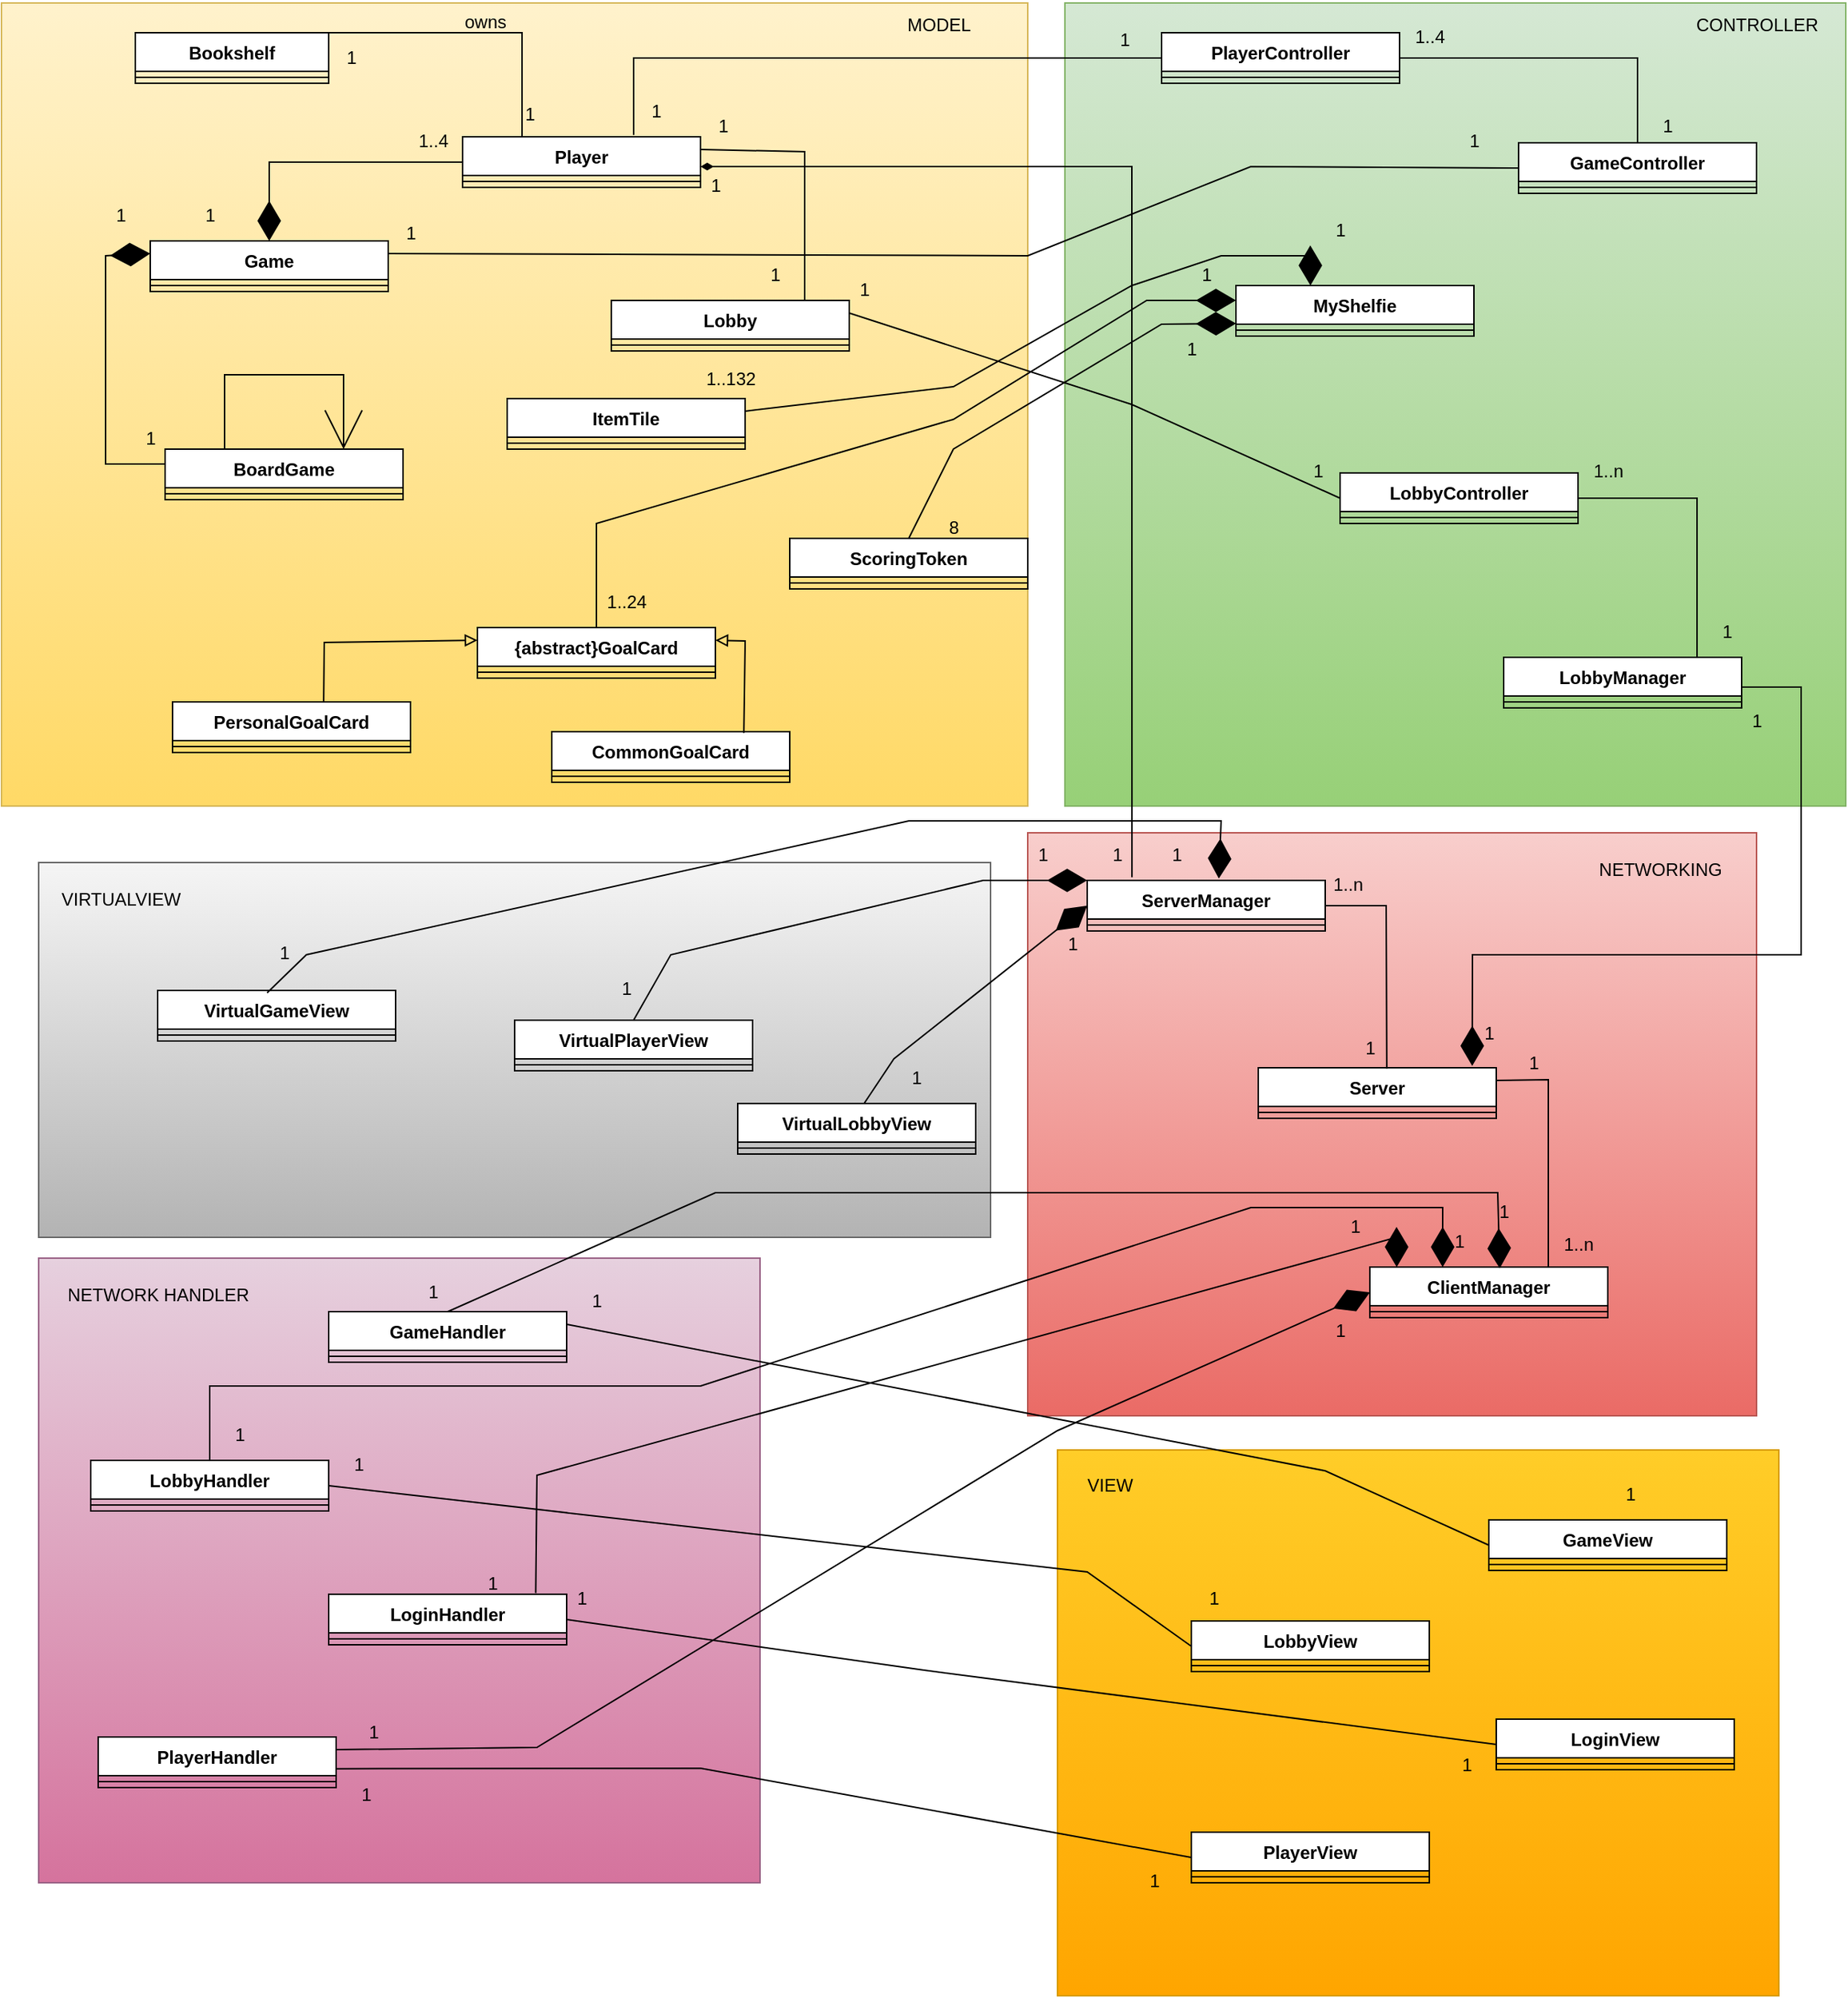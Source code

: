<mxfile version="21.1.8" type="device">
  <diagram id="C5RBs43oDa-KdzZeNtuy" name="Page-1">
    <mxGraphModel dx="3215" dy="1082" grid="1" gridSize="10" guides="1" tooltips="1" connect="1" arrows="1" fold="1" page="1" pageScale="1" pageWidth="1200" pageHeight="1920" math="0" shadow="0">
      <root>
        <mxCell id="WIyWlLk6GJQsqaUBKTNV-0" />
        <mxCell id="WIyWlLk6GJQsqaUBKTNV-1" parent="WIyWlLk6GJQsqaUBKTNV-0" />
        <mxCell id="8c5ajKfIK-UFhFimAFkt-215" value="" style="rounded=0;whiteSpace=wrap;html=1;fillColor=#ffcd28;gradientColor=#ffa500;strokeColor=#d79b00;" vertex="1" parent="WIyWlLk6GJQsqaUBKTNV-1">
          <mxGeometry x="660" y="983" width="485" height="367" as="geometry" />
        </mxCell>
        <mxCell id="8c5ajKfIK-UFhFimAFkt-214" value="" style="rounded=0;whiteSpace=wrap;html=1;fillColor=#e6d0de;gradientColor=#d5739d;strokeColor=#996185;" vertex="1" parent="WIyWlLk6GJQsqaUBKTNV-1">
          <mxGeometry x="-25" y="854" width="485" height="420" as="geometry" />
        </mxCell>
        <mxCell id="8c5ajKfIK-UFhFimAFkt-213" value="" style="rounded=0;whiteSpace=wrap;html=1;fillColor=#f8cecc;gradientColor=#ea6b66;strokeColor=#b85450;" vertex="1" parent="WIyWlLk6GJQsqaUBKTNV-1">
          <mxGeometry x="640" y="568" width="490" height="392" as="geometry" />
        </mxCell>
        <mxCell id="8c5ajKfIK-UFhFimAFkt-212" value="" style="rounded=0;whiteSpace=wrap;html=1;fillColor=#f5f5f5;gradientColor=#b3b3b3;strokeColor=#666666;" vertex="1" parent="WIyWlLk6GJQsqaUBKTNV-1">
          <mxGeometry x="-25" y="588" width="640" height="252" as="geometry" />
        </mxCell>
        <mxCell id="8c5ajKfIK-UFhFimAFkt-211" value="" style="rounded=0;whiteSpace=wrap;html=1;fillColor=#d5e8d4;gradientColor=#97d077;strokeColor=#82b366;" vertex="1" parent="WIyWlLk6GJQsqaUBKTNV-1">
          <mxGeometry x="665" y="10" width="525" height="540" as="geometry" />
        </mxCell>
        <mxCell id="8c5ajKfIK-UFhFimAFkt-210" value="" style="rounded=0;whiteSpace=wrap;html=1;fillColor=#fff2cc;strokeColor=#d6b656;gradientColor=#ffd966;" vertex="1" parent="WIyWlLk6GJQsqaUBKTNV-1">
          <mxGeometry x="-50" y="10" width="690" height="540" as="geometry" />
        </mxCell>
        <mxCell id="8c5ajKfIK-UFhFimAFkt-1" value="Bookshelf" style="swimlane;fontStyle=1;align=center;verticalAlign=top;childLayout=stackLayout;horizontal=1;startSize=26;horizontalStack=0;resizeParent=1;resizeParentMax=0;resizeLast=0;collapsible=1;marginBottom=0;whiteSpace=wrap;html=1;" vertex="1" parent="WIyWlLk6GJQsqaUBKTNV-1">
          <mxGeometry x="40" y="30" width="130" height="34" as="geometry" />
        </mxCell>
        <mxCell id="8c5ajKfIK-UFhFimAFkt-3" value="" style="line;strokeWidth=1;fillColor=none;align=left;verticalAlign=middle;spacingTop=-1;spacingLeft=3;spacingRight=3;rotatable=0;labelPosition=right;points=[];portConstraint=eastwest;strokeColor=inherit;" vertex="1" parent="8c5ajKfIK-UFhFimAFkt-1">
          <mxGeometry y="26" width="130" height="8" as="geometry" />
        </mxCell>
        <mxCell id="8c5ajKfIK-UFhFimAFkt-5" value="MyShelfie" style="swimlane;fontStyle=1;align=center;verticalAlign=top;childLayout=stackLayout;horizontal=1;startSize=26;horizontalStack=0;resizeParent=1;resizeParentMax=0;resizeLast=0;collapsible=1;marginBottom=0;whiteSpace=wrap;html=1;" vertex="1" parent="WIyWlLk6GJQsqaUBKTNV-1">
          <mxGeometry x="780" y="200" width="160" height="34" as="geometry" />
        </mxCell>
        <mxCell id="8c5ajKfIK-UFhFimAFkt-7" value="" style="line;strokeWidth=1;fillColor=none;align=left;verticalAlign=middle;spacingTop=-1;spacingLeft=3;spacingRight=3;rotatable=0;labelPosition=right;points=[];portConstraint=eastwest;strokeColor=inherit;" vertex="1" parent="8c5ajKfIK-UFhFimAFkt-5">
          <mxGeometry y="26" width="160" height="8" as="geometry" />
        </mxCell>
        <mxCell id="8c5ajKfIK-UFhFimAFkt-9" value="Player" style="swimlane;fontStyle=1;align=center;verticalAlign=top;childLayout=stackLayout;horizontal=1;startSize=26;horizontalStack=0;resizeParent=1;resizeParentMax=0;resizeLast=0;collapsible=1;marginBottom=0;whiteSpace=wrap;html=1;" vertex="1" parent="WIyWlLk6GJQsqaUBKTNV-1">
          <mxGeometry x="260" y="100" width="160" height="34" as="geometry" />
        </mxCell>
        <mxCell id="8c5ajKfIK-UFhFimAFkt-11" value="" style="line;strokeWidth=1;fillColor=none;align=left;verticalAlign=middle;spacingTop=-1;spacingLeft=3;spacingRight=3;rotatable=0;labelPosition=right;points=[];portConstraint=eastwest;strokeColor=inherit;" vertex="1" parent="8c5ajKfIK-UFhFimAFkt-9">
          <mxGeometry y="26" width="160" height="8" as="geometry" />
        </mxCell>
        <mxCell id="8c5ajKfIK-UFhFimAFkt-13" value="BoardGame" style="swimlane;fontStyle=1;align=center;verticalAlign=top;childLayout=stackLayout;horizontal=1;startSize=26;horizontalStack=0;resizeParent=1;resizeParentMax=0;resizeLast=0;collapsible=1;marginBottom=0;whiteSpace=wrap;html=1;" vertex="1" parent="WIyWlLk6GJQsqaUBKTNV-1">
          <mxGeometry x="60" y="310" width="160" height="34" as="geometry" />
        </mxCell>
        <mxCell id="8c5ajKfIK-UFhFimAFkt-15" value="" style="line;strokeWidth=1;fillColor=none;align=left;verticalAlign=middle;spacingTop=-1;spacingLeft=3;spacingRight=3;rotatable=0;labelPosition=right;points=[];portConstraint=eastwest;strokeColor=inherit;" vertex="1" parent="8c5ajKfIK-UFhFimAFkt-13">
          <mxGeometry y="26" width="160" height="8" as="geometry" />
        </mxCell>
        <mxCell id="8c5ajKfIK-UFhFimAFkt-17" value="Game" style="swimlane;fontStyle=1;align=center;verticalAlign=top;childLayout=stackLayout;horizontal=1;startSize=26;horizontalStack=0;resizeParent=1;resizeParentMax=0;resizeLast=0;collapsible=1;marginBottom=0;whiteSpace=wrap;html=1;" vertex="1" parent="WIyWlLk6GJQsqaUBKTNV-1">
          <mxGeometry x="50" y="170" width="160" height="34" as="geometry" />
        </mxCell>
        <mxCell id="8c5ajKfIK-UFhFimAFkt-19" value="" style="line;strokeWidth=1;fillColor=none;align=left;verticalAlign=middle;spacingTop=-1;spacingLeft=3;spacingRight=3;rotatable=0;labelPosition=right;points=[];portConstraint=eastwest;strokeColor=inherit;" vertex="1" parent="8c5ajKfIK-UFhFimAFkt-17">
          <mxGeometry y="26" width="160" height="8" as="geometry" />
        </mxCell>
        <mxCell id="8c5ajKfIK-UFhFimAFkt-21" value="ScoringToken" style="swimlane;fontStyle=1;align=center;verticalAlign=top;childLayout=stackLayout;horizontal=1;startSize=26;horizontalStack=0;resizeParent=1;resizeParentMax=0;resizeLast=0;collapsible=1;marginBottom=0;whiteSpace=wrap;html=1;" vertex="1" parent="WIyWlLk6GJQsqaUBKTNV-1">
          <mxGeometry x="480" y="370" width="160" height="34" as="geometry" />
        </mxCell>
        <mxCell id="8c5ajKfIK-UFhFimAFkt-23" value="" style="line;strokeWidth=1;fillColor=none;align=left;verticalAlign=middle;spacingTop=-1;spacingLeft=3;spacingRight=3;rotatable=0;labelPosition=right;points=[];portConstraint=eastwest;strokeColor=inherit;" vertex="1" parent="8c5ajKfIK-UFhFimAFkt-21">
          <mxGeometry y="26" width="160" height="8" as="geometry" />
        </mxCell>
        <mxCell id="8c5ajKfIK-UFhFimAFkt-25" value="PersonalGoalCard" style="swimlane;fontStyle=1;align=center;verticalAlign=top;childLayout=stackLayout;horizontal=1;startSize=26;horizontalStack=0;resizeParent=1;resizeParentMax=0;resizeLast=0;collapsible=1;marginBottom=0;whiteSpace=wrap;html=1;" vertex="1" parent="WIyWlLk6GJQsqaUBKTNV-1">
          <mxGeometry x="65" y="480" width="160" height="34" as="geometry" />
        </mxCell>
        <mxCell id="8c5ajKfIK-UFhFimAFkt-27" value="" style="line;strokeWidth=1;fillColor=none;align=left;verticalAlign=middle;spacingTop=-1;spacingLeft=3;spacingRight=3;rotatable=0;labelPosition=right;points=[];portConstraint=eastwest;strokeColor=inherit;" vertex="1" parent="8c5ajKfIK-UFhFimAFkt-25">
          <mxGeometry y="26" width="160" height="8" as="geometry" />
        </mxCell>
        <mxCell id="8c5ajKfIK-UFhFimAFkt-29" value="CommonGoalCard" style="swimlane;fontStyle=1;align=center;verticalAlign=top;childLayout=stackLayout;horizontal=1;startSize=26;horizontalStack=0;resizeParent=1;resizeParentMax=0;resizeLast=0;collapsible=1;marginBottom=0;whiteSpace=wrap;html=1;" vertex="1" parent="WIyWlLk6GJQsqaUBKTNV-1">
          <mxGeometry x="320" y="500" width="160" height="34" as="geometry" />
        </mxCell>
        <mxCell id="8c5ajKfIK-UFhFimAFkt-31" value="" style="line;strokeWidth=1;fillColor=none;align=left;verticalAlign=middle;spacingTop=-1;spacingLeft=3;spacingRight=3;rotatable=0;labelPosition=right;points=[];portConstraint=eastwest;strokeColor=inherit;" vertex="1" parent="8c5ajKfIK-UFhFimAFkt-29">
          <mxGeometry y="26" width="160" height="8" as="geometry" />
        </mxCell>
        <mxCell id="8c5ajKfIK-UFhFimAFkt-33" value="PlayerController" style="swimlane;fontStyle=1;align=center;verticalAlign=top;childLayout=stackLayout;horizontal=1;startSize=26;horizontalStack=0;resizeParent=1;resizeParentMax=0;resizeLast=0;collapsible=1;marginBottom=0;whiteSpace=wrap;html=1;" vertex="1" parent="WIyWlLk6GJQsqaUBKTNV-1">
          <mxGeometry x="730" y="30" width="160" height="34" as="geometry" />
        </mxCell>
        <mxCell id="8c5ajKfIK-UFhFimAFkt-35" value="" style="line;strokeWidth=1;fillColor=none;align=left;verticalAlign=middle;spacingTop=-1;spacingLeft=3;spacingRight=3;rotatable=0;labelPosition=right;points=[];portConstraint=eastwest;strokeColor=inherit;" vertex="1" parent="8c5ajKfIK-UFhFimAFkt-33">
          <mxGeometry y="26" width="160" height="8" as="geometry" />
        </mxCell>
        <mxCell id="8c5ajKfIK-UFhFimAFkt-37" value="{abstract}GoalCard" style="swimlane;fontStyle=1;align=center;verticalAlign=top;childLayout=stackLayout;horizontal=1;startSize=26;horizontalStack=0;resizeParent=1;resizeParentMax=0;resizeLast=0;collapsible=1;marginBottom=0;whiteSpace=wrap;html=1;" vertex="1" parent="WIyWlLk6GJQsqaUBKTNV-1">
          <mxGeometry x="270" y="430" width="160" height="34" as="geometry" />
        </mxCell>
        <mxCell id="8c5ajKfIK-UFhFimAFkt-39" value="" style="line;strokeWidth=1;fillColor=none;align=left;verticalAlign=middle;spacingTop=-1;spacingLeft=3;spacingRight=3;rotatable=0;labelPosition=right;points=[];portConstraint=eastwest;strokeColor=inherit;" vertex="1" parent="8c5ajKfIK-UFhFimAFkt-37">
          <mxGeometry y="26" width="160" height="8" as="geometry" />
        </mxCell>
        <mxCell id="8c5ajKfIK-UFhFimAFkt-41" value="GameController" style="swimlane;fontStyle=1;align=center;verticalAlign=top;childLayout=stackLayout;horizontal=1;startSize=26;horizontalStack=0;resizeParent=1;resizeParentMax=0;resizeLast=0;collapsible=1;marginBottom=0;whiteSpace=wrap;html=1;" vertex="1" parent="WIyWlLk6GJQsqaUBKTNV-1">
          <mxGeometry x="970" y="104" width="160" height="34" as="geometry" />
        </mxCell>
        <mxCell id="8c5ajKfIK-UFhFimAFkt-43" value="" style="line;strokeWidth=1;fillColor=none;align=left;verticalAlign=middle;spacingTop=-1;spacingLeft=3;spacingRight=3;rotatable=0;labelPosition=right;points=[];portConstraint=eastwest;strokeColor=inherit;" vertex="1" parent="8c5ajKfIK-UFhFimAFkt-41">
          <mxGeometry y="26" width="160" height="8" as="geometry" />
        </mxCell>
        <mxCell id="8c5ajKfIK-UFhFimAFkt-45" value="ItemTile" style="swimlane;fontStyle=1;align=center;verticalAlign=top;childLayout=stackLayout;horizontal=1;startSize=26;horizontalStack=0;resizeParent=1;resizeParentMax=0;resizeLast=0;collapsible=1;marginBottom=0;whiteSpace=wrap;html=1;" vertex="1" parent="WIyWlLk6GJQsqaUBKTNV-1">
          <mxGeometry x="290" y="276" width="160" height="34" as="geometry" />
        </mxCell>
        <mxCell id="8c5ajKfIK-UFhFimAFkt-47" value="" style="line;strokeWidth=1;fillColor=none;align=left;verticalAlign=middle;spacingTop=-1;spacingLeft=3;spacingRight=3;rotatable=0;labelPosition=right;points=[];portConstraint=eastwest;strokeColor=inherit;" vertex="1" parent="8c5ajKfIK-UFhFimAFkt-45">
          <mxGeometry y="26" width="160" height="8" as="geometry" />
        </mxCell>
        <mxCell id="8c5ajKfIK-UFhFimAFkt-49" value="LobbyManager" style="swimlane;fontStyle=1;align=center;verticalAlign=top;childLayout=stackLayout;horizontal=1;startSize=26;horizontalStack=0;resizeParent=1;resizeParentMax=0;resizeLast=0;collapsible=1;marginBottom=0;whiteSpace=wrap;html=1;" vertex="1" parent="WIyWlLk6GJQsqaUBKTNV-1">
          <mxGeometry x="960" y="450" width="160" height="34" as="geometry" />
        </mxCell>
        <mxCell id="8c5ajKfIK-UFhFimAFkt-51" value="" style="line;strokeWidth=1;fillColor=none;align=left;verticalAlign=middle;spacingTop=-1;spacingLeft=3;spacingRight=3;rotatable=0;labelPosition=right;points=[];portConstraint=eastwest;strokeColor=inherit;" vertex="1" parent="8c5ajKfIK-UFhFimAFkt-49">
          <mxGeometry y="26" width="160" height="8" as="geometry" />
        </mxCell>
        <mxCell id="8c5ajKfIK-UFhFimAFkt-53" value="LobbyController" style="swimlane;fontStyle=1;align=center;verticalAlign=top;childLayout=stackLayout;horizontal=1;startSize=26;horizontalStack=0;resizeParent=1;resizeParentMax=0;resizeLast=0;collapsible=1;marginBottom=0;whiteSpace=wrap;html=1;" vertex="1" parent="WIyWlLk6GJQsqaUBKTNV-1">
          <mxGeometry x="850" y="326" width="160" height="34" as="geometry" />
        </mxCell>
        <mxCell id="8c5ajKfIK-UFhFimAFkt-55" value="" style="line;strokeWidth=1;fillColor=none;align=left;verticalAlign=middle;spacingTop=-1;spacingLeft=3;spacingRight=3;rotatable=0;labelPosition=right;points=[];portConstraint=eastwest;strokeColor=inherit;" vertex="1" parent="8c5ajKfIK-UFhFimAFkt-53">
          <mxGeometry y="26" width="160" height="8" as="geometry" />
        </mxCell>
        <mxCell id="8c5ajKfIK-UFhFimAFkt-57" value="Lobby" style="swimlane;fontStyle=1;align=center;verticalAlign=top;childLayout=stackLayout;horizontal=1;startSize=26;horizontalStack=0;resizeParent=1;resizeParentMax=0;resizeLast=0;collapsible=1;marginBottom=0;whiteSpace=wrap;html=1;" vertex="1" parent="WIyWlLk6GJQsqaUBKTNV-1">
          <mxGeometry x="360" y="210" width="160" height="34" as="geometry" />
        </mxCell>
        <mxCell id="8c5ajKfIK-UFhFimAFkt-59" value="" style="line;strokeWidth=1;fillColor=none;align=left;verticalAlign=middle;spacingTop=-1;spacingLeft=3;spacingRight=3;rotatable=0;labelPosition=right;points=[];portConstraint=eastwest;strokeColor=inherit;" vertex="1" parent="8c5ajKfIK-UFhFimAFkt-57">
          <mxGeometry y="26" width="160" height="8" as="geometry" />
        </mxCell>
        <mxCell id="8c5ajKfIK-UFhFimAFkt-61" value="VirtualLobbyView" style="swimlane;fontStyle=1;align=center;verticalAlign=top;childLayout=stackLayout;horizontal=1;startSize=26;horizontalStack=0;resizeParent=1;resizeParentMax=0;resizeLast=0;collapsible=1;marginBottom=0;whiteSpace=wrap;html=1;" vertex="1" parent="WIyWlLk6GJQsqaUBKTNV-1">
          <mxGeometry x="445" y="750" width="160" height="34" as="geometry" />
        </mxCell>
        <mxCell id="8c5ajKfIK-UFhFimAFkt-63" value="" style="line;strokeWidth=1;fillColor=none;align=left;verticalAlign=middle;spacingTop=-1;spacingLeft=3;spacingRight=3;rotatable=0;labelPosition=right;points=[];portConstraint=eastwest;strokeColor=inherit;" vertex="1" parent="8c5ajKfIK-UFhFimAFkt-61">
          <mxGeometry y="26" width="160" height="8" as="geometry" />
        </mxCell>
        <mxCell id="8c5ajKfIK-UFhFimAFkt-65" value="VirtualPlayerView" style="swimlane;fontStyle=1;align=center;verticalAlign=top;childLayout=stackLayout;horizontal=1;startSize=26;horizontalStack=0;resizeParent=1;resizeParentMax=0;resizeLast=0;collapsible=1;marginBottom=0;whiteSpace=wrap;html=1;" vertex="1" parent="WIyWlLk6GJQsqaUBKTNV-1">
          <mxGeometry x="295" y="694" width="160" height="34" as="geometry" />
        </mxCell>
        <mxCell id="8c5ajKfIK-UFhFimAFkt-67" value="" style="line;strokeWidth=1;fillColor=none;align=left;verticalAlign=middle;spacingTop=-1;spacingLeft=3;spacingRight=3;rotatable=0;labelPosition=right;points=[];portConstraint=eastwest;strokeColor=inherit;" vertex="1" parent="8c5ajKfIK-UFhFimAFkt-65">
          <mxGeometry y="26" width="160" height="8" as="geometry" />
        </mxCell>
        <mxCell id="8c5ajKfIK-UFhFimAFkt-69" value="VirtualGameView" style="swimlane;fontStyle=1;align=center;verticalAlign=top;childLayout=stackLayout;horizontal=1;startSize=26;horizontalStack=0;resizeParent=1;resizeParentMax=0;resizeLast=0;collapsible=1;marginBottom=0;whiteSpace=wrap;html=1;" vertex="1" parent="WIyWlLk6GJQsqaUBKTNV-1">
          <mxGeometry x="55" y="674" width="160" height="34" as="geometry" />
        </mxCell>
        <mxCell id="8c5ajKfIK-UFhFimAFkt-71" value="" style="line;strokeWidth=1;fillColor=none;align=left;verticalAlign=middle;spacingTop=-1;spacingLeft=3;spacingRight=3;rotatable=0;labelPosition=right;points=[];portConstraint=eastwest;strokeColor=inherit;" vertex="1" parent="8c5ajKfIK-UFhFimAFkt-69">
          <mxGeometry y="26" width="160" height="8" as="geometry" />
        </mxCell>
        <mxCell id="8c5ajKfIK-UFhFimAFkt-73" value="ClientManager" style="swimlane;fontStyle=1;align=center;verticalAlign=top;childLayout=stackLayout;horizontal=1;startSize=26;horizontalStack=0;resizeParent=1;resizeParentMax=0;resizeLast=0;collapsible=1;marginBottom=0;whiteSpace=wrap;html=1;" vertex="1" parent="WIyWlLk6GJQsqaUBKTNV-1">
          <mxGeometry x="870" y="860" width="160" height="34" as="geometry" />
        </mxCell>
        <mxCell id="8c5ajKfIK-UFhFimAFkt-75" value="" style="line;strokeWidth=1;fillColor=none;align=left;verticalAlign=middle;spacingTop=-1;spacingLeft=3;spacingRight=3;rotatable=0;labelPosition=right;points=[];portConstraint=eastwest;strokeColor=inherit;" vertex="1" parent="8c5ajKfIK-UFhFimAFkt-73">
          <mxGeometry y="26" width="160" height="8" as="geometry" />
        </mxCell>
        <mxCell id="8c5ajKfIK-UFhFimAFkt-77" value="Server" style="swimlane;fontStyle=1;align=center;verticalAlign=top;childLayout=stackLayout;horizontal=1;startSize=26;horizontalStack=0;resizeParent=1;resizeParentMax=0;resizeLast=0;collapsible=1;marginBottom=0;whiteSpace=wrap;html=1;" vertex="1" parent="WIyWlLk6GJQsqaUBKTNV-1">
          <mxGeometry x="795" y="726" width="160" height="34" as="geometry" />
        </mxCell>
        <mxCell id="8c5ajKfIK-UFhFimAFkt-79" value="" style="line;strokeWidth=1;fillColor=none;align=left;verticalAlign=middle;spacingTop=-1;spacingLeft=3;spacingRight=3;rotatable=0;labelPosition=right;points=[];portConstraint=eastwest;strokeColor=inherit;" vertex="1" parent="8c5ajKfIK-UFhFimAFkt-77">
          <mxGeometry y="26" width="160" height="8" as="geometry" />
        </mxCell>
        <mxCell id="8c5ajKfIK-UFhFimAFkt-81" value="ServerManager" style="swimlane;fontStyle=1;align=center;verticalAlign=top;childLayout=stackLayout;horizontal=1;startSize=26;horizontalStack=0;resizeParent=1;resizeParentMax=0;resizeLast=0;collapsible=1;marginBottom=0;whiteSpace=wrap;html=1;" vertex="1" parent="WIyWlLk6GJQsqaUBKTNV-1">
          <mxGeometry x="680" y="600" width="160" height="34" as="geometry" />
        </mxCell>
        <mxCell id="8c5ajKfIK-UFhFimAFkt-83" value="" style="line;strokeWidth=1;fillColor=none;align=left;verticalAlign=middle;spacingTop=-1;spacingLeft=3;spacingRight=3;rotatable=0;labelPosition=right;points=[];portConstraint=eastwest;strokeColor=inherit;" vertex="1" parent="8c5ajKfIK-UFhFimAFkt-81">
          <mxGeometry y="26" width="160" height="8" as="geometry" />
        </mxCell>
        <mxCell id="8c5ajKfIK-UFhFimAFkt-85" value="" style="endArrow=none;endFill=0;endSize=24;html=1;rounded=0;exitX=1;exitY=0;exitDx=0;exitDy=0;entryX=0.25;entryY=0;entryDx=0;entryDy=0;" edge="1" parent="WIyWlLk6GJQsqaUBKTNV-1" source="8c5ajKfIK-UFhFimAFkt-1" target="8c5ajKfIK-UFhFimAFkt-9">
          <mxGeometry width="160" relative="1" as="geometry">
            <mxPoint x="120" y="82.63" as="sourcePoint" />
            <mxPoint x="280" y="82.63" as="targetPoint" />
            <Array as="points">
              <mxPoint x="300" y="30" />
            </Array>
          </mxGeometry>
        </mxCell>
        <mxCell id="8c5ajKfIK-UFhFimAFkt-86" value="owns" style="text;html=1;align=center;verticalAlign=middle;resizable=0;points=[];autosize=1;strokeColor=none;fillColor=none;" vertex="1" parent="WIyWlLk6GJQsqaUBKTNV-1">
          <mxGeometry x="250" y="8" width="50" height="30" as="geometry" />
        </mxCell>
        <mxCell id="8c5ajKfIK-UFhFimAFkt-87" value="1" style="text;html=1;align=center;verticalAlign=middle;resizable=0;points=[];autosize=1;strokeColor=none;fillColor=none;" vertex="1" parent="WIyWlLk6GJQsqaUBKTNV-1">
          <mxGeometry x="170" y="32" width="30" height="30" as="geometry" />
        </mxCell>
        <mxCell id="8c5ajKfIK-UFhFimAFkt-88" value="1" style="text;html=1;align=center;verticalAlign=middle;resizable=0;points=[];autosize=1;strokeColor=none;fillColor=none;" vertex="1" parent="WIyWlLk6GJQsqaUBKTNV-1">
          <mxGeometry x="290" y="70" width="30" height="30" as="geometry" />
        </mxCell>
        <mxCell id="8c5ajKfIK-UFhFimAFkt-89" value="" style="endArrow=diamondThin;endFill=1;endSize=24;html=1;rounded=0;exitX=0;exitY=0.5;exitDx=0;exitDy=0;entryX=0.5;entryY=0;entryDx=0;entryDy=0;" edge="1" parent="WIyWlLk6GJQsqaUBKTNV-1" source="8c5ajKfIK-UFhFimAFkt-9" target="8c5ajKfIK-UFhFimAFkt-17">
          <mxGeometry width="160" relative="1" as="geometry">
            <mxPoint x="170" y="134" as="sourcePoint" />
            <mxPoint x="355" y="170" as="targetPoint" />
            <Array as="points">
              <mxPoint x="130" y="117" />
            </Array>
          </mxGeometry>
        </mxCell>
        <mxCell id="8c5ajKfIK-UFhFimAFkt-90" value="1" style="text;html=1;align=center;verticalAlign=middle;resizable=0;points=[];autosize=1;strokeColor=none;fillColor=none;" vertex="1" parent="WIyWlLk6GJQsqaUBKTNV-1">
          <mxGeometry x="75" y="138" width="30" height="30" as="geometry" />
        </mxCell>
        <mxCell id="8c5ajKfIK-UFhFimAFkt-91" value="1..4" style="text;html=1;align=center;verticalAlign=middle;resizable=0;points=[];autosize=1;strokeColor=none;fillColor=none;" vertex="1" parent="WIyWlLk6GJQsqaUBKTNV-1">
          <mxGeometry x="220" y="88" width="40" height="30" as="geometry" />
        </mxCell>
        <mxCell id="8c5ajKfIK-UFhFimAFkt-92" value="" style="endArrow=diamondThin;endFill=1;endSize=24;html=1;rounded=0;entryX=0;entryY=0.25;entryDx=0;entryDy=0;" edge="1" parent="WIyWlLk6GJQsqaUBKTNV-1" target="8c5ajKfIK-UFhFimAFkt-17">
          <mxGeometry width="160" relative="1" as="geometry">
            <mxPoint x="60" y="320" as="sourcePoint" />
            <mxPoint x="35" y="210" as="targetPoint" />
            <Array as="points">
              <mxPoint x="20" y="320" />
              <mxPoint x="20" y="180" />
            </Array>
          </mxGeometry>
        </mxCell>
        <mxCell id="8c5ajKfIK-UFhFimAFkt-93" value="1" style="text;html=1;align=center;verticalAlign=middle;resizable=0;points=[];autosize=1;strokeColor=none;fillColor=none;" vertex="1" parent="WIyWlLk6GJQsqaUBKTNV-1">
          <mxGeometry x="15" y="138" width="30" height="30" as="geometry" />
        </mxCell>
        <mxCell id="8c5ajKfIK-UFhFimAFkt-94" value="1" style="text;html=1;align=center;verticalAlign=middle;resizable=0;points=[];autosize=1;strokeColor=none;fillColor=none;" vertex="1" parent="WIyWlLk6GJQsqaUBKTNV-1">
          <mxGeometry x="35" y="288" width="30" height="30" as="geometry" />
        </mxCell>
        <mxCell id="8c5ajKfIK-UFhFimAFkt-95" value="" style="endArrow=open;endFill=0;endSize=24;html=1;rounded=0;exitX=0.25;exitY=0;exitDx=0;exitDy=0;entryX=0.75;entryY=0;entryDx=0;entryDy=0;" edge="1" parent="WIyWlLk6GJQsqaUBKTNV-1" source="8c5ajKfIK-UFhFimAFkt-13" target="8c5ajKfIK-UFhFimAFkt-13">
          <mxGeometry width="160" relative="1" as="geometry">
            <mxPoint x="160" y="377" as="sourcePoint" />
            <mxPoint x="15" y="430" as="targetPoint" />
            <Array as="points">
              <mxPoint x="100" y="260" />
              <mxPoint x="180" y="260" />
            </Array>
          </mxGeometry>
        </mxCell>
        <mxCell id="8c5ajKfIK-UFhFimAFkt-96" value="" style="endArrow=none;endFill=0;endSize=24;html=1;rounded=0;exitX=0.719;exitY=-0.035;exitDx=0;exitDy=0;entryX=0;entryY=0.5;entryDx=0;entryDy=0;exitPerimeter=0;" edge="1" parent="WIyWlLk6GJQsqaUBKTNV-1" source="8c5ajKfIK-UFhFimAFkt-9" target="8c5ajKfIK-UFhFimAFkt-33">
          <mxGeometry width="160" relative="1" as="geometry">
            <mxPoint x="630" y="60" as="sourcePoint" />
            <mxPoint x="760" y="130" as="targetPoint" />
            <Array as="points">
              <mxPoint x="375" y="47" />
            </Array>
          </mxGeometry>
        </mxCell>
        <mxCell id="8c5ajKfIK-UFhFimAFkt-97" value="1" style="text;html=1;align=center;verticalAlign=middle;resizable=0;points=[];autosize=1;strokeColor=none;fillColor=none;" vertex="1" parent="WIyWlLk6GJQsqaUBKTNV-1">
          <mxGeometry x="375" y="68" width="30" height="30" as="geometry" />
        </mxCell>
        <mxCell id="8c5ajKfIK-UFhFimAFkt-98" value="1" style="text;html=1;align=center;verticalAlign=middle;resizable=0;points=[];autosize=1;strokeColor=none;fillColor=none;" vertex="1" parent="WIyWlLk6GJQsqaUBKTNV-1">
          <mxGeometry x="690" y="20" width="30" height="30" as="geometry" />
        </mxCell>
        <mxCell id="8c5ajKfIK-UFhFimAFkt-99" value="" style="endArrow=none;endFill=0;endSize=24;html=1;rounded=0;exitX=1;exitY=0.5;exitDx=0;exitDy=0;entryX=0.5;entryY=0;entryDx=0;entryDy=0;" edge="1" parent="WIyWlLk6GJQsqaUBKTNV-1" source="8c5ajKfIK-UFhFimAFkt-33" target="8c5ajKfIK-UFhFimAFkt-41">
          <mxGeometry width="160" relative="1" as="geometry">
            <mxPoint x="1020" y="50" as="sourcePoint" />
            <mxPoint x="1150" y="120" as="targetPoint" />
            <Array as="points">
              <mxPoint x="1050" y="47" />
              <mxPoint x="1050" y="80" />
            </Array>
          </mxGeometry>
        </mxCell>
        <mxCell id="8c5ajKfIK-UFhFimAFkt-100" value="1..4" style="text;html=1;align=center;verticalAlign=middle;resizable=0;points=[];autosize=1;strokeColor=none;fillColor=none;" vertex="1" parent="WIyWlLk6GJQsqaUBKTNV-1">
          <mxGeometry x="890" y="18" width="40" height="30" as="geometry" />
        </mxCell>
        <mxCell id="8c5ajKfIK-UFhFimAFkt-101" value="1" style="text;html=1;align=center;verticalAlign=middle;resizable=0;points=[];autosize=1;strokeColor=none;fillColor=none;" vertex="1" parent="WIyWlLk6GJQsqaUBKTNV-1">
          <mxGeometry x="1055" y="78" width="30" height="30" as="geometry" />
        </mxCell>
        <mxCell id="8c5ajKfIK-UFhFimAFkt-102" value="" style="endArrow=none;endFill=0;endSize=24;html=1;rounded=0;exitX=1;exitY=0.25;exitDx=0;exitDy=0;entryX=0;entryY=0.5;entryDx=0;entryDy=0;" edge="1" parent="WIyWlLk6GJQsqaUBKTNV-1" source="8c5ajKfIK-UFhFimAFkt-17" target="8c5ajKfIK-UFhFimAFkt-41">
          <mxGeometry width="160" relative="1" as="geometry">
            <mxPoint x="510" y="170" as="sourcePoint" />
            <mxPoint x="640" y="240" as="targetPoint" />
            <Array as="points">
              <mxPoint x="640" y="180" />
              <mxPoint x="790" y="120" />
            </Array>
          </mxGeometry>
        </mxCell>
        <mxCell id="8c5ajKfIK-UFhFimAFkt-103" value="1" style="text;html=1;align=center;verticalAlign=middle;resizable=0;points=[];autosize=1;strokeColor=none;fillColor=none;" vertex="1" parent="WIyWlLk6GJQsqaUBKTNV-1">
          <mxGeometry x="925" y="88" width="30" height="30" as="geometry" />
        </mxCell>
        <mxCell id="8c5ajKfIK-UFhFimAFkt-104" value="1" style="text;html=1;align=center;verticalAlign=middle;resizable=0;points=[];autosize=1;strokeColor=none;fillColor=none;" vertex="1" parent="WIyWlLk6GJQsqaUBKTNV-1">
          <mxGeometry x="210" y="150" width="30" height="30" as="geometry" />
        </mxCell>
        <mxCell id="8c5ajKfIK-UFhFimAFkt-105" value="" style="endArrow=diamondThin;endFill=1;endSize=24;html=1;rounded=0;exitX=1;exitY=0.25;exitDx=0;exitDy=0;entryX=0.313;entryY=0;entryDx=0;entryDy=0;entryPerimeter=0;" edge="1" parent="WIyWlLk6GJQsqaUBKTNV-1" source="8c5ajKfIK-UFhFimAFkt-45" target="8c5ajKfIK-UFhFimAFkt-5">
          <mxGeometry width="160" relative="1" as="geometry">
            <mxPoint x="620" y="268" as="sourcePoint" />
            <mxPoint x="750" y="338" as="targetPoint" />
            <Array as="points">
              <mxPoint x="590" y="268" />
              <mxPoint x="710" y="200" />
              <mxPoint x="770" y="180" />
              <mxPoint x="810" y="180" />
              <mxPoint x="830" y="180" />
            </Array>
          </mxGeometry>
        </mxCell>
        <mxCell id="8c5ajKfIK-UFhFimAFkt-106" value="" style="endArrow=diamondThin;endFill=1;endSize=24;html=1;rounded=0;exitX=0.5;exitY=0;exitDx=0;exitDy=0;" edge="1" parent="WIyWlLk6GJQsqaUBKTNV-1" source="8c5ajKfIK-UFhFimAFkt-37">
          <mxGeometry width="160" relative="1" as="geometry">
            <mxPoint x="530" y="280" as="sourcePoint" />
            <mxPoint x="780" y="210" as="targetPoint" />
            <Array as="points">
              <mxPoint x="350" y="360" />
              <mxPoint x="590" y="290" />
              <mxPoint x="720" y="210" />
            </Array>
          </mxGeometry>
        </mxCell>
        <mxCell id="8c5ajKfIK-UFhFimAFkt-107" value="" style="endArrow=diamondThin;endFill=1;endSize=24;html=1;rounded=0;exitX=0.5;exitY=0;exitDx=0;exitDy=0;entryX=0;entryY=0.75;entryDx=0;entryDy=0;" edge="1" parent="WIyWlLk6GJQsqaUBKTNV-1" source="8c5ajKfIK-UFhFimAFkt-21" target="8c5ajKfIK-UFhFimAFkt-5">
          <mxGeometry width="160" relative="1" as="geometry">
            <mxPoint x="620" y="248" as="sourcePoint" />
            <mxPoint x="750" y="318" as="targetPoint" />
            <Array as="points">
              <mxPoint x="590" y="310" />
              <mxPoint x="730" y="226" />
            </Array>
          </mxGeometry>
        </mxCell>
        <mxCell id="8c5ajKfIK-UFhFimAFkt-108" value="1" style="text;html=1;align=center;verticalAlign=middle;resizable=0;points=[];autosize=1;strokeColor=none;fillColor=none;" vertex="1" parent="WIyWlLk6GJQsqaUBKTNV-1">
          <mxGeometry x="835" y="148" width="30" height="30" as="geometry" />
        </mxCell>
        <mxCell id="8c5ajKfIK-UFhFimAFkt-109" value="1" style="text;html=1;align=center;verticalAlign=middle;resizable=0;points=[];autosize=1;strokeColor=none;fillColor=none;" vertex="1" parent="WIyWlLk6GJQsqaUBKTNV-1">
          <mxGeometry x="735" y="228" width="30" height="30" as="geometry" />
        </mxCell>
        <mxCell id="8c5ajKfIK-UFhFimAFkt-110" value="1" style="text;html=1;align=center;verticalAlign=middle;resizable=0;points=[];autosize=1;strokeColor=none;fillColor=none;" vertex="1" parent="WIyWlLk6GJQsqaUBKTNV-1">
          <mxGeometry x="745" y="178" width="30" height="30" as="geometry" />
        </mxCell>
        <mxCell id="8c5ajKfIK-UFhFimAFkt-111" value="8" style="text;html=1;align=center;verticalAlign=middle;resizable=0;points=[];autosize=1;strokeColor=none;fillColor=none;" vertex="1" parent="WIyWlLk6GJQsqaUBKTNV-1">
          <mxGeometry x="575" y="348" width="30" height="30" as="geometry" />
        </mxCell>
        <mxCell id="8c5ajKfIK-UFhFimAFkt-112" value="1..24" style="text;html=1;align=center;verticalAlign=middle;resizable=0;points=[];autosize=1;strokeColor=none;fillColor=none;" vertex="1" parent="WIyWlLk6GJQsqaUBKTNV-1">
          <mxGeometry x="345" y="398" width="50" height="30" as="geometry" />
        </mxCell>
        <mxCell id="8c5ajKfIK-UFhFimAFkt-113" value="1..132" style="text;html=1;align=center;verticalAlign=middle;resizable=0;points=[];autosize=1;strokeColor=none;fillColor=none;" vertex="1" parent="WIyWlLk6GJQsqaUBKTNV-1">
          <mxGeometry x="410" y="248" width="60" height="30" as="geometry" />
        </mxCell>
        <mxCell id="8c5ajKfIK-UFhFimAFkt-115" value="" style="endArrow=none;endFill=0;endSize=24;html=1;rounded=0;exitX=1;exitY=0.25;exitDx=0;exitDy=0;entryX=0.807;entryY=0.025;entryDx=0;entryDy=0;entryPerimeter=0;startArrow=block;startFill=0;" edge="1" parent="WIyWlLk6GJQsqaUBKTNV-1" source="8c5ajKfIK-UFhFimAFkt-37" target="8c5ajKfIK-UFhFimAFkt-29">
          <mxGeometry width="160" relative="1" as="geometry">
            <mxPoint x="320" y="520" as="sourcePoint" />
            <mxPoint x="450" y="590" as="targetPoint" />
            <Array as="points">
              <mxPoint x="450" y="439" />
            </Array>
          </mxGeometry>
        </mxCell>
        <mxCell id="8c5ajKfIK-UFhFimAFkt-116" value="" style="endArrow=none;endFill=0;endSize=24;html=1;rounded=0;exitX=0;exitY=0.25;exitDx=0;exitDy=0;startArrow=block;startFill=0;entryX=0.635;entryY=0.009;entryDx=0;entryDy=0;entryPerimeter=0;" edge="1" parent="WIyWlLk6GJQsqaUBKTNV-1" source="8c5ajKfIK-UFhFimAFkt-37" target="8c5ajKfIK-UFhFimAFkt-25">
          <mxGeometry width="160" relative="1" as="geometry">
            <mxPoint x="160" y="480" as="sourcePoint" />
            <mxPoint x="179" y="520" as="targetPoint" />
            <Array as="points">
              <mxPoint x="167" y="440" />
            </Array>
          </mxGeometry>
        </mxCell>
        <mxCell id="8c5ajKfIK-UFhFimAFkt-117" value="" style="endArrow=none;endFill=0;endSize=24;html=1;rounded=0;exitX=1;exitY=0.25;exitDx=0;exitDy=0;entryX=0;entryY=0.5;entryDx=0;entryDy=0;startArrow=none;startFill=0;" edge="1" parent="WIyWlLk6GJQsqaUBKTNV-1" source="8c5ajKfIK-UFhFimAFkt-57" target="8c5ajKfIK-UFhFimAFkt-53">
          <mxGeometry width="160" relative="1" as="geometry">
            <mxPoint x="690" y="280" as="sourcePoint" />
            <mxPoint x="709" y="402" as="targetPoint" />
            <Array as="points">
              <mxPoint x="710" y="280" />
            </Array>
          </mxGeometry>
        </mxCell>
        <mxCell id="8c5ajKfIK-UFhFimAFkt-119" value="1" style="text;html=1;align=center;verticalAlign=middle;resizable=0;points=[];autosize=1;strokeColor=none;fillColor=none;" vertex="1" parent="WIyWlLk6GJQsqaUBKTNV-1">
          <mxGeometry x="515" y="188" width="30" height="30" as="geometry" />
        </mxCell>
        <mxCell id="8c5ajKfIK-UFhFimAFkt-120" value="1" style="text;html=1;align=center;verticalAlign=middle;resizable=0;points=[];autosize=1;strokeColor=none;fillColor=none;" vertex="1" parent="WIyWlLk6GJQsqaUBKTNV-1">
          <mxGeometry x="820" y="310" width="30" height="30" as="geometry" />
        </mxCell>
        <mxCell id="8c5ajKfIK-UFhFimAFkt-121" value="" style="endArrow=none;endFill=0;endSize=24;html=1;rounded=0;exitX=1;exitY=0.5;exitDx=0;exitDy=0;startArrow=none;startFill=0;" edge="1" parent="WIyWlLk6GJQsqaUBKTNV-1" source="8c5ajKfIK-UFhFimAFkt-53">
          <mxGeometry width="160" relative="1" as="geometry">
            <mxPoint x="790" y="410" as="sourcePoint" />
            <mxPoint x="1090" y="450" as="targetPoint" />
            <Array as="points">
              <mxPoint x="1090" y="343" />
            </Array>
          </mxGeometry>
        </mxCell>
        <mxCell id="8c5ajKfIK-UFhFimAFkt-122" value="1" style="text;html=1;align=center;verticalAlign=middle;resizable=0;points=[];autosize=1;strokeColor=none;fillColor=none;" vertex="1" parent="WIyWlLk6GJQsqaUBKTNV-1">
          <mxGeometry x="1095" y="418" width="30" height="30" as="geometry" />
        </mxCell>
        <mxCell id="8c5ajKfIK-UFhFimAFkt-123" value="1..n" style="text;html=1;align=center;verticalAlign=middle;resizable=0;points=[];autosize=1;strokeColor=none;fillColor=none;" vertex="1" parent="WIyWlLk6GJQsqaUBKTNV-1">
          <mxGeometry x="1010" y="310" width="40" height="30" as="geometry" />
        </mxCell>
        <mxCell id="8c5ajKfIK-UFhFimAFkt-124" value="" style="endArrow=none;endFill=0;endSize=24;html=1;rounded=0;exitX=1;exitY=0.25;exitDx=0;exitDy=0;startArrow=none;startFill=0;" edge="1" parent="WIyWlLk6GJQsqaUBKTNV-1" source="8c5ajKfIK-UFhFimAFkt-9">
          <mxGeometry width="160" relative="1" as="geometry">
            <mxPoint x="490" y="110" as="sourcePoint" />
            <mxPoint x="490" y="210" as="targetPoint" />
            <Array as="points">
              <mxPoint x="490" y="110" />
            </Array>
          </mxGeometry>
        </mxCell>
        <mxCell id="8c5ajKfIK-UFhFimAFkt-125" value="1" style="text;html=1;align=center;verticalAlign=middle;resizable=0;points=[];autosize=1;strokeColor=none;fillColor=none;" vertex="1" parent="WIyWlLk6GJQsqaUBKTNV-1">
          <mxGeometry x="420" y="78" width="30" height="30" as="geometry" />
        </mxCell>
        <mxCell id="8c5ajKfIK-UFhFimAFkt-126" value="1" style="text;html=1;align=center;verticalAlign=middle;resizable=0;points=[];autosize=1;strokeColor=none;fillColor=none;" vertex="1" parent="WIyWlLk6GJQsqaUBKTNV-1">
          <mxGeometry x="455" y="178" width="30" height="30" as="geometry" />
        </mxCell>
        <mxCell id="8c5ajKfIK-UFhFimAFkt-127" value="" style="endArrow=diamondThin;endFill=1;endSize=24;html=1;rounded=0;entryX=0.899;entryY=-0.037;entryDx=0;entryDy=0;entryPerimeter=0;startArrow=none;startFill=0;exitX=1;exitY=0.588;exitDx=0;exitDy=0;exitPerimeter=0;" edge="1" parent="WIyWlLk6GJQsqaUBKTNV-1" source="8c5ajKfIK-UFhFimAFkt-49" target="8c5ajKfIK-UFhFimAFkt-77">
          <mxGeometry width="160" relative="1" as="geometry">
            <mxPoint x="1120" y="467" as="sourcePoint" />
            <mxPoint x="1019" y="772" as="targetPoint" />
            <Array as="points">
              <mxPoint x="1160" y="470" />
              <mxPoint x="1160" y="650" />
              <mxPoint x="939" y="650" />
            </Array>
          </mxGeometry>
        </mxCell>
        <mxCell id="8c5ajKfIK-UFhFimAFkt-128" value="1" style="text;html=1;align=center;verticalAlign=middle;resizable=0;points=[];autosize=1;strokeColor=none;fillColor=none;" vertex="1" parent="WIyWlLk6GJQsqaUBKTNV-1">
          <mxGeometry x="935" y="688" width="30" height="30" as="geometry" />
        </mxCell>
        <mxCell id="8c5ajKfIK-UFhFimAFkt-129" value="1" style="text;html=1;align=center;verticalAlign=middle;resizable=0;points=[];autosize=1;strokeColor=none;fillColor=none;" vertex="1" parent="WIyWlLk6GJQsqaUBKTNV-1">
          <mxGeometry x="1115" y="478" width="30" height="30" as="geometry" />
        </mxCell>
        <mxCell id="8c5ajKfIK-UFhFimAFkt-130" value="" style="endArrow=none;endFill=0;endSize=24;html=1;rounded=0;exitX=1;exitY=0.5;exitDx=0;exitDy=0;startArrow=none;startFill=0;entryX=0.54;entryY=0.018;entryDx=0;entryDy=0;entryPerimeter=0;" edge="1" parent="WIyWlLk6GJQsqaUBKTNV-1" source="8c5ajKfIK-UFhFimAFkt-81" target="8c5ajKfIK-UFhFimAFkt-77">
          <mxGeometry width="160" relative="1" as="geometry">
            <mxPoint x="720" y="710" as="sourcePoint" />
            <mxPoint x="880" y="720" as="targetPoint" />
            <Array as="points">
              <mxPoint x="881" y="617" />
            </Array>
          </mxGeometry>
        </mxCell>
        <mxCell id="8c5ajKfIK-UFhFimAFkt-131" value="1" style="text;html=1;align=center;verticalAlign=middle;resizable=0;points=[];autosize=1;strokeColor=none;fillColor=none;" vertex="1" parent="WIyWlLk6GJQsqaUBKTNV-1">
          <mxGeometry x="855" y="698" width="30" height="30" as="geometry" />
        </mxCell>
        <mxCell id="8c5ajKfIK-UFhFimAFkt-132" value="1..n" style="text;html=1;align=center;verticalAlign=middle;resizable=0;points=[];autosize=1;strokeColor=none;fillColor=none;" vertex="1" parent="WIyWlLk6GJQsqaUBKTNV-1">
          <mxGeometry x="835" y="588" width="40" height="30" as="geometry" />
        </mxCell>
        <mxCell id="8c5ajKfIK-UFhFimAFkt-133" value="" style="endArrow=none;endFill=0;endSize=24;html=1;rounded=0;entryX=0.75;entryY=0;entryDx=0;entryDy=0;startArrow=none;startFill=0;exitX=1;exitY=0.25;exitDx=0;exitDy=0;" edge="1" parent="WIyWlLk6GJQsqaUBKTNV-1" source="8c5ajKfIK-UFhFimAFkt-77" target="8c5ajKfIK-UFhFimAFkt-73">
          <mxGeometry width="160" relative="1" as="geometry">
            <mxPoint x="960" y="734" as="sourcePoint" />
            <mxPoint x="939" y="942" as="targetPoint" />
            <Array as="points">
              <mxPoint x="990" y="734" />
            </Array>
          </mxGeometry>
        </mxCell>
        <mxCell id="8c5ajKfIK-UFhFimAFkt-135" value="1" style="text;html=1;align=center;verticalAlign=middle;resizable=0;points=[];autosize=1;strokeColor=none;fillColor=none;" vertex="1" parent="WIyWlLk6GJQsqaUBKTNV-1">
          <mxGeometry x="965" y="708" width="30" height="30" as="geometry" />
        </mxCell>
        <mxCell id="8c5ajKfIK-UFhFimAFkt-136" value="1..n" style="text;html=1;align=center;verticalAlign=middle;resizable=0;points=[];autosize=1;strokeColor=none;fillColor=none;" vertex="1" parent="WIyWlLk6GJQsqaUBKTNV-1">
          <mxGeometry x="990" y="830" width="40" height="30" as="geometry" />
        </mxCell>
        <mxCell id="8c5ajKfIK-UFhFimAFkt-137" value="" style="endArrow=diamondThin;endFill=1;endSize=24;html=1;rounded=0;exitX=0.5;exitY=0;exitDx=0;exitDy=0;entryX=0;entryY=0;entryDx=0;entryDy=0;startArrow=none;startFill=0;" edge="1" parent="WIyWlLk6GJQsqaUBKTNV-1" source="8c5ajKfIK-UFhFimAFkt-65" target="8c5ajKfIK-UFhFimAFkt-81">
          <mxGeometry width="160" relative="1" as="geometry">
            <mxPoint x="550" y="670" as="sourcePoint" />
            <mxPoint x="569" y="792" as="targetPoint" />
            <Array as="points">
              <mxPoint x="400" y="650" />
              <mxPoint x="610" y="600" />
            </Array>
          </mxGeometry>
        </mxCell>
        <mxCell id="8c5ajKfIK-UFhFimAFkt-138" value="" style="endArrow=diamondThin;endFill=1;endSize=24;html=1;rounded=0;entryX=0;entryY=0.5;entryDx=0;entryDy=0;startArrow=none;startFill=0;" edge="1" parent="WIyWlLk6GJQsqaUBKTNV-1" target="8c5ajKfIK-UFhFimAFkt-81">
          <mxGeometry width="160" relative="1" as="geometry">
            <mxPoint x="530" y="750" as="sourcePoint" />
            <mxPoint x="629" y="892" as="targetPoint" />
            <Array as="points">
              <mxPoint x="550" y="720" />
            </Array>
          </mxGeometry>
        </mxCell>
        <mxCell id="8c5ajKfIK-UFhFimAFkt-139" value="" style="endArrow=diamondThin;endFill=1;endSize=24;html=1;rounded=0;entryX=0.553;entryY=-0.035;entryDx=0;entryDy=0;entryPerimeter=0;startArrow=none;startFill=0;exitX=0.46;exitY=0.049;exitDx=0;exitDy=0;exitPerimeter=0;" edge="1" parent="WIyWlLk6GJQsqaUBKTNV-1" source="8c5ajKfIK-UFhFimAFkt-69" target="8c5ajKfIK-UFhFimAFkt-81">
          <mxGeometry width="160" relative="1" as="geometry">
            <mxPoint x="150" y="680" as="sourcePoint" />
            <mxPoint x="564" y="718" as="targetPoint" />
            <Array as="points">
              <mxPoint x="155" y="650" />
              <mxPoint x="560" y="560" />
              <mxPoint x="770" y="560" />
            </Array>
          </mxGeometry>
        </mxCell>
        <mxCell id="8c5ajKfIK-UFhFimAFkt-140" value="1" style="text;html=1;align=center;verticalAlign=middle;resizable=0;points=[];autosize=1;strokeColor=none;fillColor=none;" vertex="1" parent="WIyWlLk6GJQsqaUBKTNV-1">
          <mxGeometry x="725" y="568" width="30" height="30" as="geometry" />
        </mxCell>
        <mxCell id="8c5ajKfIK-UFhFimAFkt-141" value="1" style="text;html=1;align=center;verticalAlign=middle;resizable=0;points=[];autosize=1;strokeColor=none;fillColor=none;" vertex="1" parent="WIyWlLk6GJQsqaUBKTNV-1">
          <mxGeometry x="355" y="658" width="30" height="30" as="geometry" />
        </mxCell>
        <mxCell id="8c5ajKfIK-UFhFimAFkt-142" value="1" style="text;html=1;align=center;verticalAlign=middle;resizable=0;points=[];autosize=1;strokeColor=none;fillColor=none;" vertex="1" parent="WIyWlLk6GJQsqaUBKTNV-1">
          <mxGeometry x="550" y="718" width="30" height="30" as="geometry" />
        </mxCell>
        <mxCell id="8c5ajKfIK-UFhFimAFkt-143" value="1" style="text;html=1;align=center;verticalAlign=middle;resizable=0;points=[];autosize=1;strokeColor=none;fillColor=none;" vertex="1" parent="WIyWlLk6GJQsqaUBKTNV-1">
          <mxGeometry x="125" y="634" width="30" height="30" as="geometry" />
        </mxCell>
        <mxCell id="8c5ajKfIK-UFhFimAFkt-144" value="1" style="text;html=1;align=center;verticalAlign=middle;resizable=0;points=[];autosize=1;strokeColor=none;fillColor=none;" vertex="1" parent="WIyWlLk6GJQsqaUBKTNV-1">
          <mxGeometry x="635" y="568" width="30" height="30" as="geometry" />
        </mxCell>
        <mxCell id="8c5ajKfIK-UFhFimAFkt-145" value="1" style="text;html=1;align=center;verticalAlign=middle;resizable=0;points=[];autosize=1;strokeColor=none;fillColor=none;" vertex="1" parent="WIyWlLk6GJQsqaUBKTNV-1">
          <mxGeometry x="655" y="628" width="30" height="30" as="geometry" />
        </mxCell>
        <mxCell id="8c5ajKfIK-UFhFimAFkt-146" value="" style="endArrow=none;endFill=0;endSize=24;html=1;rounded=0;entryX=0.188;entryY=-0.062;entryDx=0;entryDy=0;entryPerimeter=0;startArrow=diamondThin;startFill=1;" edge="1" parent="WIyWlLk6GJQsqaUBKTNV-1" target="8c5ajKfIK-UFhFimAFkt-81">
          <mxGeometry width="160" relative="1" as="geometry">
            <mxPoint x="420" y="120" as="sourcePoint" />
            <mxPoint x="669" y="582" as="targetPoint" />
            <Array as="points">
              <mxPoint x="710" y="120" />
            </Array>
          </mxGeometry>
        </mxCell>
        <mxCell id="8c5ajKfIK-UFhFimAFkt-147" value="1" style="text;html=1;align=center;verticalAlign=middle;resizable=0;points=[];autosize=1;strokeColor=none;fillColor=none;" vertex="1" parent="WIyWlLk6GJQsqaUBKTNV-1">
          <mxGeometry x="415" y="118" width="30" height="30" as="geometry" />
        </mxCell>
        <mxCell id="8c5ajKfIK-UFhFimAFkt-148" value="1" style="text;html=1;align=center;verticalAlign=middle;resizable=0;points=[];autosize=1;strokeColor=none;fillColor=none;" vertex="1" parent="WIyWlLk6GJQsqaUBKTNV-1">
          <mxGeometry x="685" y="568" width="30" height="30" as="geometry" />
        </mxCell>
        <mxCell id="8c5ajKfIK-UFhFimAFkt-149" value="LobbyHandler" style="swimlane;fontStyle=1;align=center;verticalAlign=top;childLayout=stackLayout;horizontal=1;startSize=26;horizontalStack=0;resizeParent=1;resizeParentMax=0;resizeLast=0;collapsible=1;marginBottom=0;whiteSpace=wrap;html=1;" vertex="1" parent="WIyWlLk6GJQsqaUBKTNV-1">
          <mxGeometry x="10" y="990" width="160" height="34" as="geometry" />
        </mxCell>
        <mxCell id="8c5ajKfIK-UFhFimAFkt-151" value="" style="line;strokeWidth=1;fillColor=none;align=left;verticalAlign=middle;spacingTop=-1;spacingLeft=3;spacingRight=3;rotatable=0;labelPosition=right;points=[];portConstraint=eastwest;strokeColor=inherit;" vertex="1" parent="8c5ajKfIK-UFhFimAFkt-149">
          <mxGeometry y="26" width="160" height="8" as="geometry" />
        </mxCell>
        <mxCell id="8c5ajKfIK-UFhFimAFkt-153" value="GameHandler" style="swimlane;fontStyle=1;align=center;verticalAlign=top;childLayout=stackLayout;horizontal=1;startSize=26;horizontalStack=0;resizeParent=1;resizeParentMax=0;resizeLast=0;collapsible=1;marginBottom=0;whiteSpace=wrap;html=1;" vertex="1" parent="WIyWlLk6GJQsqaUBKTNV-1">
          <mxGeometry x="170" y="890" width="160" height="34" as="geometry" />
        </mxCell>
        <mxCell id="8c5ajKfIK-UFhFimAFkt-155" value="" style="line;strokeWidth=1;fillColor=none;align=left;verticalAlign=middle;spacingTop=-1;spacingLeft=3;spacingRight=3;rotatable=0;labelPosition=right;points=[];portConstraint=eastwest;strokeColor=inherit;" vertex="1" parent="8c5ajKfIK-UFhFimAFkt-153">
          <mxGeometry y="26" width="160" height="8" as="geometry" />
        </mxCell>
        <mxCell id="8c5ajKfIK-UFhFimAFkt-157" value="LoginHandler" style="swimlane;fontStyle=1;align=center;verticalAlign=top;childLayout=stackLayout;horizontal=1;startSize=26;horizontalStack=0;resizeParent=1;resizeParentMax=0;resizeLast=0;collapsible=1;marginBottom=0;whiteSpace=wrap;html=1;" vertex="1" parent="WIyWlLk6GJQsqaUBKTNV-1">
          <mxGeometry x="170" y="1080" width="160" height="34" as="geometry" />
        </mxCell>
        <mxCell id="8c5ajKfIK-UFhFimAFkt-159" value="" style="line;strokeWidth=1;fillColor=none;align=left;verticalAlign=middle;spacingTop=-1;spacingLeft=3;spacingRight=3;rotatable=0;labelPosition=right;points=[];portConstraint=eastwest;strokeColor=inherit;" vertex="1" parent="8c5ajKfIK-UFhFimAFkt-157">
          <mxGeometry y="26" width="160" height="8" as="geometry" />
        </mxCell>
        <mxCell id="8c5ajKfIK-UFhFimAFkt-161" value="PlayerHandler" style="swimlane;fontStyle=1;align=center;verticalAlign=top;childLayout=stackLayout;horizontal=1;startSize=26;horizontalStack=0;resizeParent=1;resizeParentMax=0;resizeLast=0;collapsible=1;marginBottom=0;whiteSpace=wrap;html=1;" vertex="1" parent="WIyWlLk6GJQsqaUBKTNV-1">
          <mxGeometry x="15" y="1176" width="160" height="34" as="geometry" />
        </mxCell>
        <mxCell id="8c5ajKfIK-UFhFimAFkt-163" value="" style="line;strokeWidth=1;fillColor=none;align=left;verticalAlign=middle;spacingTop=-1;spacingLeft=3;spacingRight=3;rotatable=0;labelPosition=right;points=[];portConstraint=eastwest;strokeColor=inherit;" vertex="1" parent="8c5ajKfIK-UFhFimAFkt-161">
          <mxGeometry y="26" width="160" height="8" as="geometry" />
        </mxCell>
        <mxCell id="8c5ajKfIK-UFhFimAFkt-169" value="" style="endArrow=diamondThin;endFill=1;endSize=24;html=1;rounded=0;exitX=0.5;exitY=0;exitDx=0;exitDy=0;entryX=0.306;entryY=0;entryDx=0;entryDy=0;entryPerimeter=0;startArrow=none;startFill=0;" edge="1" parent="WIyWlLk6GJQsqaUBKTNV-1" source="8c5ajKfIK-UFhFimAFkt-149" target="8c5ajKfIK-UFhFimAFkt-73">
          <mxGeometry width="160" relative="1" as="geometry">
            <mxPoint x="590" y="940" as="sourcePoint" />
            <mxPoint x="609" y="1062" as="targetPoint" />
            <Array as="points">
              <mxPoint x="90" y="940" />
              <mxPoint x="420" y="940" />
              <mxPoint x="790" y="820" />
              <mxPoint x="919" y="820" />
            </Array>
          </mxGeometry>
        </mxCell>
        <mxCell id="8c5ajKfIK-UFhFimAFkt-170" value="" style="endArrow=diamondThin;endFill=1;endSize=24;html=1;rounded=0;exitX=0.87;exitY=-0.024;exitDx=0;exitDy=0;entryX=0.113;entryY=0;entryDx=0;entryDy=0;entryPerimeter=0;startArrow=none;startFill=0;exitPerimeter=0;" edge="1" parent="WIyWlLk6GJQsqaUBKTNV-1" source="8c5ajKfIK-UFhFimAFkt-157" target="8c5ajKfIK-UFhFimAFkt-73">
          <mxGeometry width="160" relative="1" as="geometry">
            <mxPoint x="700" y="1000" as="sourcePoint" />
            <mxPoint x="719" y="1122" as="targetPoint" />
            <Array as="points">
              <mxPoint x="310" y="1000" />
              <mxPoint x="888" y="840" />
            </Array>
          </mxGeometry>
        </mxCell>
        <mxCell id="8c5ajKfIK-UFhFimAFkt-171" value="" style="endArrow=diamondThin;endFill=1;endSize=24;html=1;rounded=0;exitX=0.5;exitY=0;exitDx=0;exitDy=0;entryX=0.546;entryY=0.025;entryDx=0;entryDy=0;entryPerimeter=0;startArrow=none;startFill=0;" edge="1" parent="WIyWlLk6GJQsqaUBKTNV-1" source="8c5ajKfIK-UFhFimAFkt-153" target="8c5ajKfIK-UFhFimAFkt-73">
          <mxGeometry width="160" relative="1" as="geometry">
            <mxPoint x="780" y="960" as="sourcePoint" />
            <mxPoint x="799" y="1082" as="targetPoint" />
            <Array as="points">
              <mxPoint x="430" y="810" />
              <mxPoint x="956" y="810" />
            </Array>
          </mxGeometry>
        </mxCell>
        <mxCell id="8c5ajKfIK-UFhFimAFkt-172" value="" style="endArrow=diamondThin;endFill=1;endSize=24;html=1;rounded=0;exitX=1;exitY=0.25;exitDx=0;exitDy=0;entryX=0;entryY=0.5;entryDx=0;entryDy=0;startArrow=none;startFill=0;" edge="1" parent="WIyWlLk6GJQsqaUBKTNV-1" source="8c5ajKfIK-UFhFimAFkt-161" target="8c5ajKfIK-UFhFimAFkt-73">
          <mxGeometry width="160" relative="1" as="geometry">
            <mxPoint x="920" y="1060" as="sourcePoint" />
            <mxPoint x="939" y="1182" as="targetPoint" />
            <Array as="points">
              <mxPoint x="310" y="1183" />
              <mxPoint x="660" y="970" />
            </Array>
          </mxGeometry>
        </mxCell>
        <mxCell id="8c5ajKfIK-UFhFimAFkt-173" value="1" style="text;html=1;align=center;verticalAlign=middle;resizable=0;points=[];autosize=1;strokeColor=none;fillColor=none;" vertex="1" parent="WIyWlLk6GJQsqaUBKTNV-1">
          <mxGeometry x="225" y="862" width="30" height="30" as="geometry" />
        </mxCell>
        <mxCell id="8c5ajKfIK-UFhFimAFkt-174" value="1" style="text;html=1;align=center;verticalAlign=middle;resizable=0;points=[];autosize=1;strokeColor=none;fillColor=none;" vertex="1" parent="WIyWlLk6GJQsqaUBKTNV-1">
          <mxGeometry x="95" y="958" width="30" height="30" as="geometry" />
        </mxCell>
        <mxCell id="8c5ajKfIK-UFhFimAFkt-175" value="1" style="text;html=1;align=center;verticalAlign=middle;resizable=0;points=[];autosize=1;strokeColor=none;fillColor=none;" vertex="1" parent="WIyWlLk6GJQsqaUBKTNV-1">
          <mxGeometry x="265" y="1058" width="30" height="30" as="geometry" />
        </mxCell>
        <mxCell id="8c5ajKfIK-UFhFimAFkt-176" value="1" style="text;html=1;align=center;verticalAlign=middle;resizable=0;points=[];autosize=1;strokeColor=none;fillColor=none;" vertex="1" parent="WIyWlLk6GJQsqaUBKTNV-1">
          <mxGeometry x="185" y="1158" width="30" height="30" as="geometry" />
        </mxCell>
        <mxCell id="8c5ajKfIK-UFhFimAFkt-177" value="1" style="text;html=1;align=center;verticalAlign=middle;resizable=0;points=[];autosize=1;strokeColor=none;fillColor=none;" vertex="1" parent="WIyWlLk6GJQsqaUBKTNV-1">
          <mxGeometry x="835" y="888" width="30" height="30" as="geometry" />
        </mxCell>
        <mxCell id="8c5ajKfIK-UFhFimAFkt-178" value="1" style="text;html=1;align=center;verticalAlign=middle;resizable=0;points=[];autosize=1;strokeColor=none;fillColor=none;" vertex="1" parent="WIyWlLk6GJQsqaUBKTNV-1">
          <mxGeometry x="945" y="808" width="30" height="30" as="geometry" />
        </mxCell>
        <mxCell id="8c5ajKfIK-UFhFimAFkt-179" value="1" style="text;html=1;align=center;verticalAlign=middle;resizable=0;points=[];autosize=1;strokeColor=none;fillColor=none;" vertex="1" parent="WIyWlLk6GJQsqaUBKTNV-1">
          <mxGeometry x="915" y="828" width="30" height="30" as="geometry" />
        </mxCell>
        <mxCell id="8c5ajKfIK-UFhFimAFkt-180" value="1" style="text;html=1;align=center;verticalAlign=middle;resizable=0;points=[];autosize=1;strokeColor=none;fillColor=none;" vertex="1" parent="WIyWlLk6GJQsqaUBKTNV-1">
          <mxGeometry x="845" y="818" width="30" height="30" as="geometry" />
        </mxCell>
        <mxCell id="8c5ajKfIK-UFhFimAFkt-181" value="PlayerView" style="swimlane;fontStyle=1;align=center;verticalAlign=top;childLayout=stackLayout;horizontal=1;startSize=26;horizontalStack=0;resizeParent=1;resizeParentMax=0;resizeLast=0;collapsible=1;marginBottom=0;whiteSpace=wrap;html=1;" vertex="1" parent="WIyWlLk6GJQsqaUBKTNV-1">
          <mxGeometry x="750" y="1240" width="160" height="34" as="geometry" />
        </mxCell>
        <mxCell id="8c5ajKfIK-UFhFimAFkt-183" value="" style="line;strokeWidth=1;fillColor=none;align=left;verticalAlign=middle;spacingTop=-1;spacingLeft=3;spacingRight=3;rotatable=0;labelPosition=right;points=[];portConstraint=eastwest;strokeColor=inherit;" vertex="1" parent="8c5ajKfIK-UFhFimAFkt-181">
          <mxGeometry y="26" width="160" height="8" as="geometry" />
        </mxCell>
        <mxCell id="8c5ajKfIK-UFhFimAFkt-185" value="LoginView" style="swimlane;fontStyle=1;align=center;verticalAlign=top;childLayout=stackLayout;horizontal=1;startSize=26;horizontalStack=0;resizeParent=1;resizeParentMax=0;resizeLast=0;collapsible=1;marginBottom=0;whiteSpace=wrap;html=1;" vertex="1" parent="WIyWlLk6GJQsqaUBKTNV-1">
          <mxGeometry x="955" y="1164" width="160" height="34" as="geometry" />
        </mxCell>
        <mxCell id="8c5ajKfIK-UFhFimAFkt-187" value="" style="line;strokeWidth=1;fillColor=none;align=left;verticalAlign=middle;spacingTop=-1;spacingLeft=3;spacingRight=3;rotatable=0;labelPosition=right;points=[];portConstraint=eastwest;strokeColor=inherit;" vertex="1" parent="8c5ajKfIK-UFhFimAFkt-185">
          <mxGeometry y="26" width="160" height="8" as="geometry" />
        </mxCell>
        <mxCell id="8c5ajKfIK-UFhFimAFkt-189" value="GameView" style="swimlane;fontStyle=1;align=center;verticalAlign=top;childLayout=stackLayout;horizontal=1;startSize=26;horizontalStack=0;resizeParent=1;resizeParentMax=0;resizeLast=0;collapsible=1;marginBottom=0;whiteSpace=wrap;html=1;" vertex="1" parent="WIyWlLk6GJQsqaUBKTNV-1">
          <mxGeometry x="950" y="1030" width="160" height="34" as="geometry" />
        </mxCell>
        <mxCell id="8c5ajKfIK-UFhFimAFkt-191" value="" style="line;strokeWidth=1;fillColor=none;align=left;verticalAlign=middle;spacingTop=-1;spacingLeft=3;spacingRight=3;rotatable=0;labelPosition=right;points=[];portConstraint=eastwest;strokeColor=inherit;" vertex="1" parent="8c5ajKfIK-UFhFimAFkt-189">
          <mxGeometry y="26" width="160" height="8" as="geometry" />
        </mxCell>
        <mxCell id="8c5ajKfIK-UFhFimAFkt-194" value="LobbyView" style="swimlane;fontStyle=1;align=center;verticalAlign=top;childLayout=stackLayout;horizontal=1;startSize=26;horizontalStack=0;resizeParent=1;resizeParentMax=0;resizeLast=0;collapsible=1;marginBottom=0;whiteSpace=wrap;html=1;" vertex="1" parent="WIyWlLk6GJQsqaUBKTNV-1">
          <mxGeometry x="750" y="1098" width="160" height="34" as="geometry" />
        </mxCell>
        <mxCell id="8c5ajKfIK-UFhFimAFkt-196" value="" style="line;strokeWidth=1;fillColor=none;align=left;verticalAlign=middle;spacingTop=-1;spacingLeft=3;spacingRight=3;rotatable=0;labelPosition=right;points=[];portConstraint=eastwest;strokeColor=inherit;" vertex="1" parent="8c5ajKfIK-UFhFimAFkt-194">
          <mxGeometry y="26" width="160" height="8" as="geometry" />
        </mxCell>
        <mxCell id="8c5ajKfIK-UFhFimAFkt-198" value="" style="endArrow=none;endFill=0;endSize=24;html=1;rounded=0;entryX=0;entryY=0.5;entryDx=0;entryDy=0;startArrow=none;startFill=0;exitX=1.001;exitY=0.627;exitDx=0;exitDy=0;exitPerimeter=0;" edge="1" parent="WIyWlLk6GJQsqaUBKTNV-1" source="8c5ajKfIK-UFhFimAFkt-161" target="8c5ajKfIK-UFhFimAFkt-181">
          <mxGeometry width="160" relative="1" as="geometry">
            <mxPoint x="175" y="1193" as="sourcePoint" />
            <mxPoint x="419" y="1362" as="targetPoint" />
            <Array as="points">
              <mxPoint x="420" y="1197" />
            </Array>
          </mxGeometry>
        </mxCell>
        <mxCell id="8c5ajKfIK-UFhFimAFkt-199" value="" style="endArrow=none;endFill=0;endSize=24;html=1;rounded=0;exitX=1;exitY=0.5;exitDx=0;exitDy=0;entryX=0;entryY=0.5;entryDx=0;entryDy=0;startArrow=none;startFill=0;" edge="1" parent="WIyWlLk6GJQsqaUBKTNV-1" source="8c5ajKfIK-UFhFimAFkt-157" target="8c5ajKfIK-UFhFimAFkt-185">
          <mxGeometry width="160" relative="1" as="geometry">
            <mxPoint x="480" y="1300" as="sourcePoint" />
            <mxPoint x="499" y="1422" as="targetPoint" />
            <Array as="points">
              <mxPoint x="570" y="1131" />
            </Array>
          </mxGeometry>
        </mxCell>
        <mxCell id="8c5ajKfIK-UFhFimAFkt-200" value="" style="endArrow=none;endFill=0;endSize=24;html=1;rounded=0;exitX=1;exitY=0.5;exitDx=0;exitDy=0;entryX=0;entryY=0.5;entryDx=0;entryDy=0;startArrow=none;startFill=0;" edge="1" parent="WIyWlLk6GJQsqaUBKTNV-1" source="8c5ajKfIK-UFhFimAFkt-149" target="8c5ajKfIK-UFhFimAFkt-194">
          <mxGeometry width="160" relative="1" as="geometry">
            <mxPoint x="520" y="1230" as="sourcePoint" />
            <mxPoint x="539" y="1352" as="targetPoint" />
            <Array as="points">
              <mxPoint x="680" y="1065" />
            </Array>
          </mxGeometry>
        </mxCell>
        <mxCell id="8c5ajKfIK-UFhFimAFkt-201" value="" style="endArrow=none;endFill=0;endSize=24;html=1;rounded=0;exitX=1;exitY=0.25;exitDx=0;exitDy=0;entryX=0;entryY=0.5;entryDx=0;entryDy=0;startArrow=none;startFill=0;" edge="1" parent="WIyWlLk6GJQsqaUBKTNV-1" source="8c5ajKfIK-UFhFimAFkt-153" target="8c5ajKfIK-UFhFimAFkt-189">
          <mxGeometry width="160" relative="1" as="geometry">
            <mxPoint x="490" y="1190" as="sourcePoint" />
            <mxPoint x="509" y="1312" as="targetPoint" />
            <Array as="points">
              <mxPoint x="840" y="997" />
            </Array>
          </mxGeometry>
        </mxCell>
        <mxCell id="8c5ajKfIK-UFhFimAFkt-202" value="1" style="text;html=1;align=center;verticalAlign=middle;resizable=0;points=[];autosize=1;strokeColor=none;fillColor=none;" vertex="1" parent="WIyWlLk6GJQsqaUBKTNV-1">
          <mxGeometry x="335" y="868" width="30" height="30" as="geometry" />
        </mxCell>
        <mxCell id="8c5ajKfIK-UFhFimAFkt-203" value="1" style="text;html=1;align=center;verticalAlign=middle;resizable=0;points=[];autosize=1;strokeColor=none;fillColor=none;" vertex="1" parent="WIyWlLk6GJQsqaUBKTNV-1">
          <mxGeometry x="175" y="978" width="30" height="30" as="geometry" />
        </mxCell>
        <mxCell id="8c5ajKfIK-UFhFimAFkt-204" value="1" style="text;html=1;align=center;verticalAlign=middle;resizable=0;points=[];autosize=1;strokeColor=none;fillColor=none;" vertex="1" parent="WIyWlLk6GJQsqaUBKTNV-1">
          <mxGeometry x="325" y="1068" width="30" height="30" as="geometry" />
        </mxCell>
        <mxCell id="8c5ajKfIK-UFhFimAFkt-205" value="1" style="text;html=1;align=center;verticalAlign=middle;resizable=0;points=[];autosize=1;strokeColor=none;fillColor=none;" vertex="1" parent="WIyWlLk6GJQsqaUBKTNV-1">
          <mxGeometry x="180" y="1200" width="30" height="30" as="geometry" />
        </mxCell>
        <mxCell id="8c5ajKfIK-UFhFimAFkt-206" value="1" style="text;html=1;align=center;verticalAlign=middle;resizable=0;points=[];autosize=1;strokeColor=none;fillColor=none;" vertex="1" parent="WIyWlLk6GJQsqaUBKTNV-1">
          <mxGeometry x="710" y="1258" width="30" height="30" as="geometry" />
        </mxCell>
        <mxCell id="8c5ajKfIK-UFhFimAFkt-207" value="1" style="text;html=1;align=center;verticalAlign=middle;resizable=0;points=[];autosize=1;strokeColor=none;fillColor=none;" vertex="1" parent="WIyWlLk6GJQsqaUBKTNV-1">
          <mxGeometry x="920" y="1180" width="30" height="30" as="geometry" />
        </mxCell>
        <mxCell id="8c5ajKfIK-UFhFimAFkt-208" value="1" style="text;html=1;align=center;verticalAlign=middle;resizable=0;points=[];autosize=1;strokeColor=none;fillColor=none;" vertex="1" parent="WIyWlLk6GJQsqaUBKTNV-1">
          <mxGeometry x="750" y="1068" width="30" height="30" as="geometry" />
        </mxCell>
        <mxCell id="8c5ajKfIK-UFhFimAFkt-209" value="1" style="text;html=1;align=center;verticalAlign=middle;resizable=0;points=[];autosize=1;strokeColor=none;fillColor=none;" vertex="1" parent="WIyWlLk6GJQsqaUBKTNV-1">
          <mxGeometry x="1030" y="998" width="30" height="30" as="geometry" />
        </mxCell>
        <mxCell id="8c5ajKfIK-UFhFimAFkt-216" value="MODEL" style="text;html=1;align=center;verticalAlign=middle;resizable=0;points=[];autosize=1;strokeColor=none;fillColor=none;" vertex="1" parent="WIyWlLk6GJQsqaUBKTNV-1">
          <mxGeometry x="545" y="10" width="70" height="30" as="geometry" />
        </mxCell>
        <mxCell id="8c5ajKfIK-UFhFimAFkt-217" value="CONTROLLER" style="text;html=1;align=center;verticalAlign=middle;resizable=0;points=[];autosize=1;strokeColor=none;fillColor=none;" vertex="1" parent="WIyWlLk6GJQsqaUBKTNV-1">
          <mxGeometry x="1075" y="10" width="110" height="30" as="geometry" />
        </mxCell>
        <mxCell id="8c5ajKfIK-UFhFimAFkt-218" value="VIRTUALVIEW" style="text;html=1;align=center;verticalAlign=middle;resizable=0;points=[];autosize=1;strokeColor=none;fillColor=none;" vertex="1" parent="WIyWlLk6GJQsqaUBKTNV-1">
          <mxGeometry x="-20" y="598" width="100" height="30" as="geometry" />
        </mxCell>
        <mxCell id="8c5ajKfIK-UFhFimAFkt-219" value="NETWORK HANDLER" style="text;html=1;align=center;verticalAlign=middle;resizable=0;points=[];autosize=1;strokeColor=none;fillColor=none;" vertex="1" parent="WIyWlLk6GJQsqaUBKTNV-1">
          <mxGeometry x="-20" y="864" width="150" height="30" as="geometry" />
        </mxCell>
        <mxCell id="8c5ajKfIK-UFhFimAFkt-220" value="NETWORKING" style="text;html=1;align=center;verticalAlign=middle;resizable=0;points=[];autosize=1;strokeColor=none;fillColor=none;" vertex="1" parent="WIyWlLk6GJQsqaUBKTNV-1">
          <mxGeometry x="1010" y="578" width="110" height="30" as="geometry" />
        </mxCell>
        <mxCell id="8c5ajKfIK-UFhFimAFkt-221" value="VIEW" style="text;html=1;align=center;verticalAlign=middle;resizable=0;points=[];autosize=1;strokeColor=none;fillColor=none;" vertex="1" parent="WIyWlLk6GJQsqaUBKTNV-1">
          <mxGeometry x="670" y="992" width="50" height="30" as="geometry" />
        </mxCell>
      </root>
    </mxGraphModel>
  </diagram>
</mxfile>
